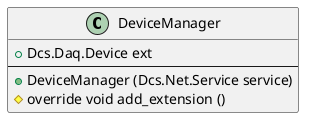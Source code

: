 /'
 '  UML include file for DeviceManager class
 '/

@startuml
class DeviceManager {
    +Dcs.Daq.Device ext
    ----
    +DeviceManager (Dcs.Net.Service service)
    #override void add_extension ()
}
@enduml

